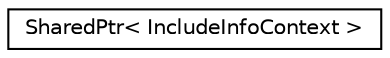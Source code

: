 digraph "Graphical Class Hierarchy"
{
 // INTERACTIVE_SVG=YES
  edge [fontname="Helvetica",fontsize="10",labelfontname="Helvetica",labelfontsize="10"];
  node [fontname="Helvetica",fontsize="10",shape=record];
  rankdir="LR";
  Node0 [label="SharedPtr\< IncludeInfoContext \>",height=0.2,width=0.4,color="black", fillcolor="white", style="filled",URL="$df/d12/class_shared_ptr.html"];
}
